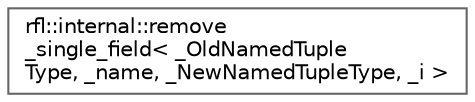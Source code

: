 digraph "类继承关系图"
{
 // LATEX_PDF_SIZE
  bgcolor="transparent";
  edge [fontname=Helvetica,fontsize=10,labelfontname=Helvetica,labelfontsize=10];
  node [fontname=Helvetica,fontsize=10,shape=box,height=0.2,width=0.4];
  rankdir="LR";
  Node0 [id="Node000000",label="rfl::internal::remove\l_single_field\< _OldNamedTuple\lType, _name, _NewNamedTupleType, _i \>",height=0.2,width=0.4,color="grey40", fillcolor="white", style="filled",URL="$structrfl_1_1internal_1_1remove__single__field.html",tooltip="General case."];
}
